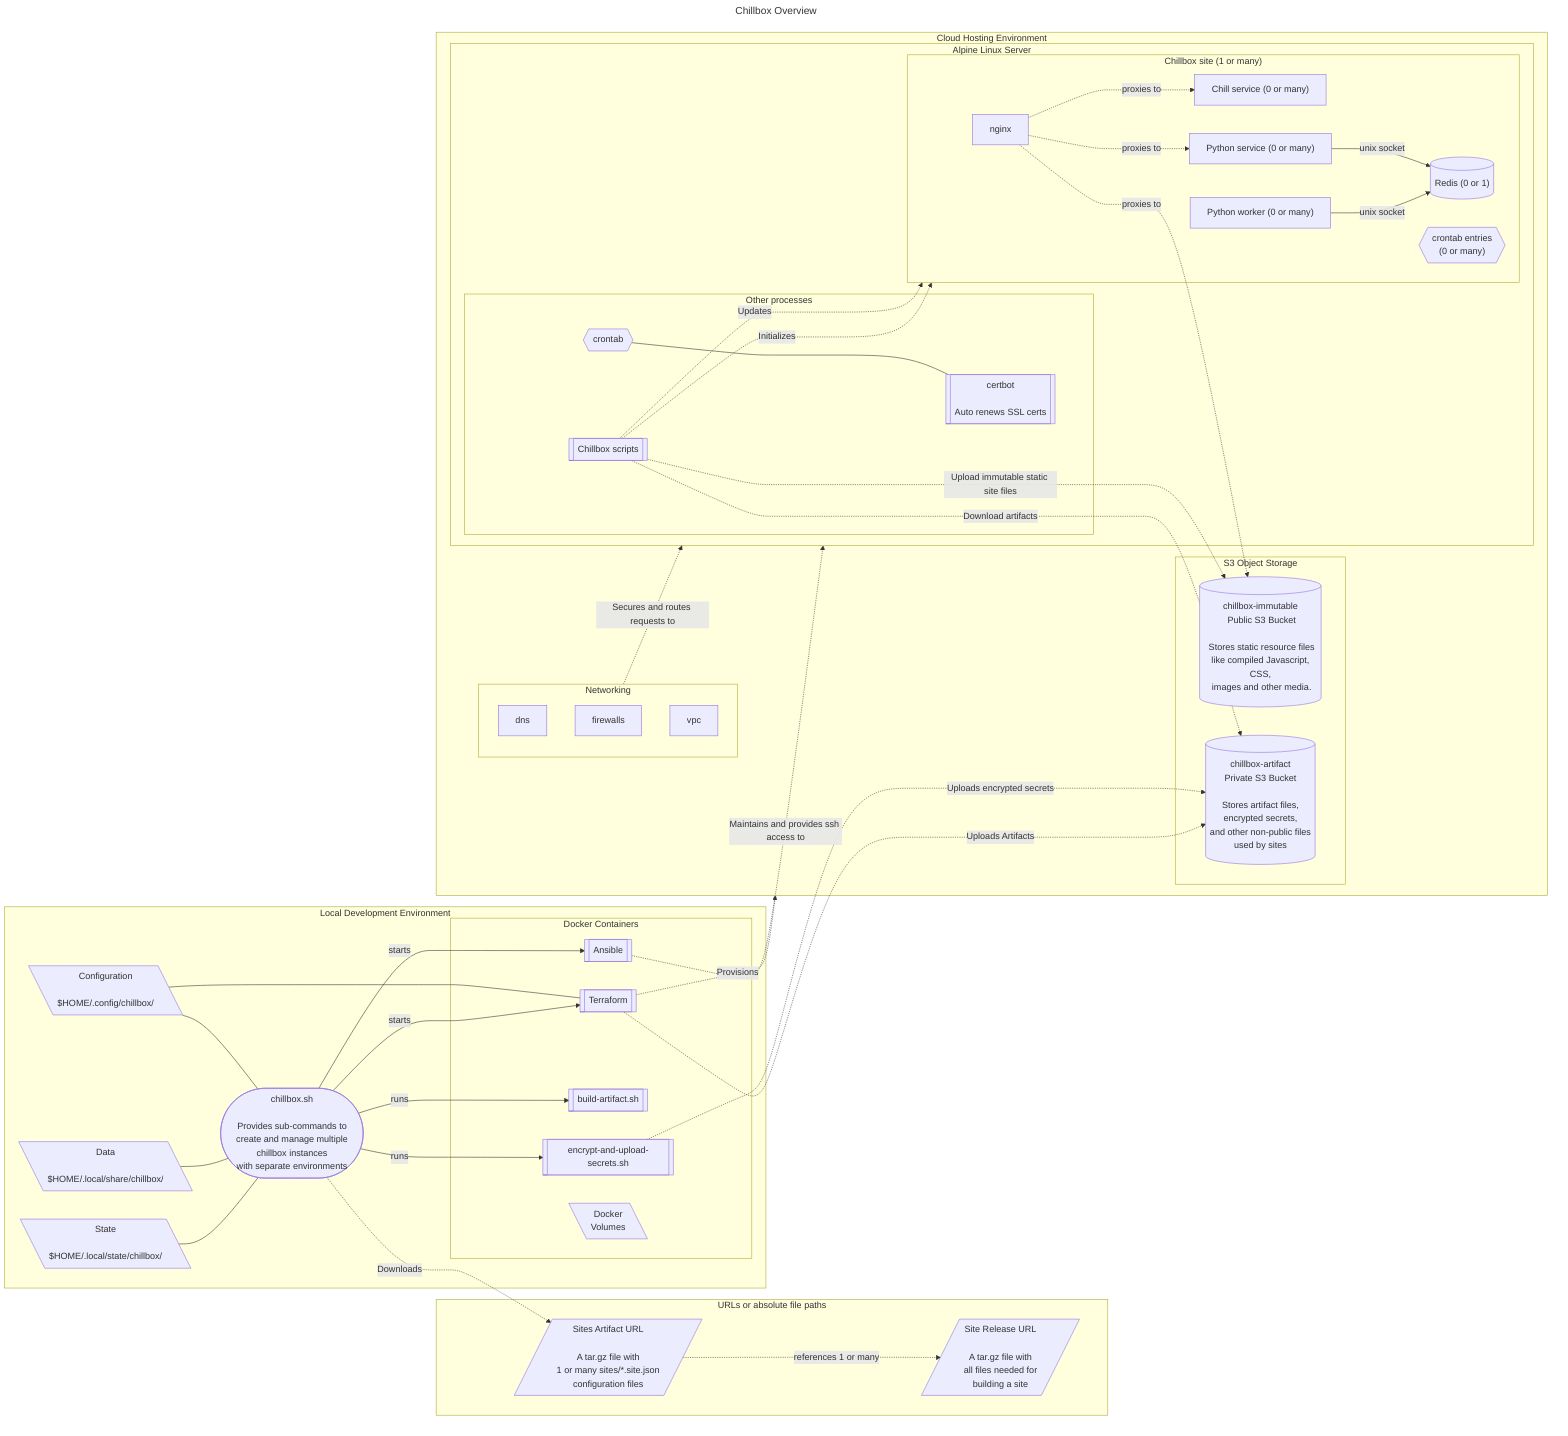 ---
title: Chillbox Overview
---

%%{
  init: {
    'theme':'default',
    'themeVariables': {
    }
  }
}%%

flowchart LR

  %% SITES_ARTIFACT_URL is all uppercase to match how it is used in Chillbox.
  %% The site_release_url is kept lowercase on purpose since it is not used as an
  %% environment variable.
  SITES_ARTIFACT_URL[/"Sites Artifact URL\n\n A tar.gz file with\n 1 or many sites/*.site.json\n configuration files"/]
  site_release_url[/"Site Release URL\n\n A tar.gz file with\n all files needed for\n building a site"/]


  chillbox_script(["chillbox.sh\n\n Provides sub-commands to\n create and manage multiple\n chillbox instances\n with separate environments"])
  terraform_container[["Terraform"]]
  ansible_container[["Ansible"]]
  build_artifacts_script[["build-artifact.sh"]]
  encrypt_and_upload_secrets_script[["encrypt-and-upload-secrets.sh"]]
  local_configuration[\"Configuration\n\n$HOME/.config/chillbox/"\]
  local_data[\"Data\n\n$HOME/.local/share/chillbox/"\]
  local_state[\"State\n\n$HOME/.local/state/chillbox/"\]
  local_docker_volumes[\"Docker\n Volumes"\]

  public_s3_bucket[("chillbox-immutable\n Public S3 Bucket\n\n Stores static resource files\n like compiled Javascript, CSS,\n images and other media.")]
  private_s3_bucket[("chillbox-artifact\n Private S3 Bucket\n\n Stores artifact files,\n encrypted secrets,\n and other non-public files\n used by sites")]

  subgraph outside[URLs or absolute file paths]
    SITES_ARTIFACT_URL
    site_release_url
    SITES_ARTIFACT_URL-. references 1 or many .->site_release_url
  end

  subgraph local_dev_env[Local Development Environment]
    local_configuration --- chillbox_script
    local_configuration --- terraform_container
    local_data --- chillbox_script
    local_state --- chillbox_script
    chillbox_script -. Downloads .-> SITES_ARTIFACT_URL
    subgraph local_docker["Docker Containers"]
      local_docker_volumes
      build_artifacts_script
      encrypt_and_upload_secrets_script
      terraform_container
      ansible_container
    end
      chillbox_script --> |runs| build_artifacts_script
      chillbox_script --> |runs| encrypt_and_upload_secrets_script
      chillbox_script --> |starts| terraform_container
      chillbox_script --> |starts| ansible_container
  end

    subgraph remote[Cloud Hosting Environment]
      encrypt_and_upload_secrets_script -.-> |Uploads encrypted secrets| private_s3_bucket
        subgraph s3[S3 Object Storage]
            public_s3_bucket
            private_s3_bucket
        end
        subgraph networking[Networking]
            dns
            firewalls
            vpc
        end
        subgraph compute[Alpine Linux Server]
          direction TB
            subgraph site["Chillbox site (1 or many)"]
                nginx
                chill["Chill service (0 or many)"]
                redis[("Redis (0 or 1)")]
                python_s["Python service (0 or many)"]
                python_w["Python worker (0 or many)"]
                site_crontab{{"crontab entries\n (0 or many)"}}

                nginx -. proxies to .-> public_s3_bucket
                nginx -. proxies to .-> python_s
                nginx -. proxies to .-> chill

                python_s -- unix socket --> redis
                python_w -- unix socket --> redis
            end
            subgraph cbprocesses["Other processes"]
              direction TB
                certbot[["certbot\n\n Auto renews SSL certs"]]
                cb_scripts[["Chillbox scripts"]]
                chillbox_crontab{{"crontab"}}
              chillbox_crontab --- certbot
            end
        end
        networking -. Secures and routes requests to .-> compute
        cb_scripts -. Download artifacts .-> private_s3_bucket
        cb_scripts -. Upload immutable static site files .-> public_s3_bucket
        cb_scripts -. Updates .-> site
        cb_scripts -. Initializes .-> site

    end

    terraform_container -. Provisions .-> remote
    terraform_container -. Uploads Artifacts .-> private_s3_bucket
    ansible_container -. Maintains and provides ssh access to .-> compute